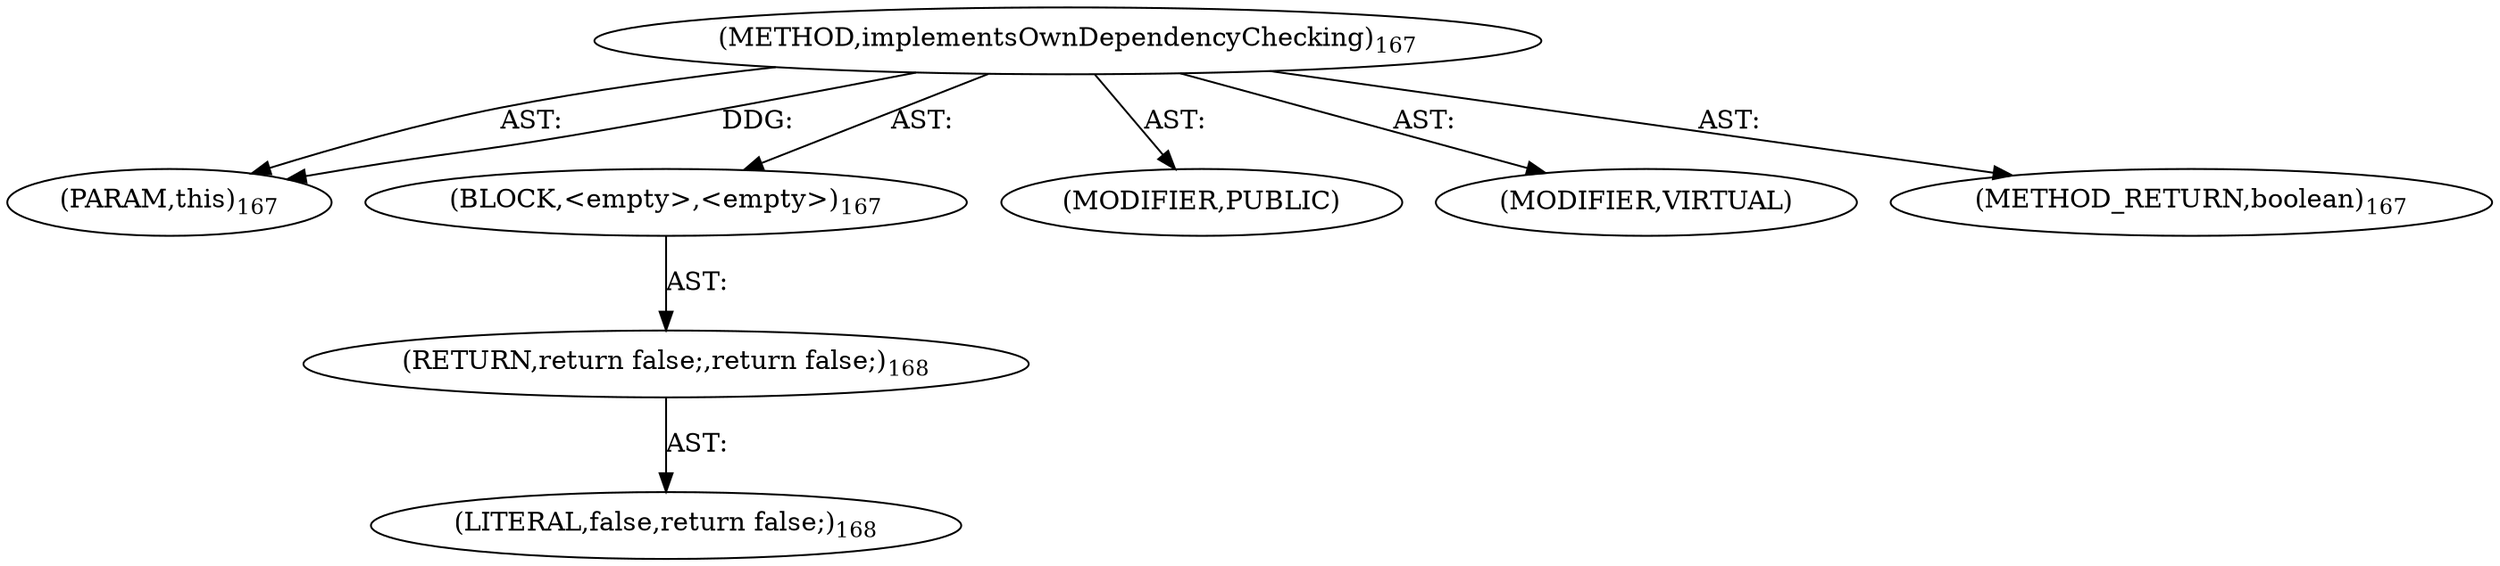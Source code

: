 digraph "implementsOwnDependencyChecking" {  
"111669149702" [label = <(METHOD,implementsOwnDependencyChecking)<SUB>167</SUB>> ]
"115964117011" [label = <(PARAM,this)<SUB>167</SUB>> ]
"25769803787" [label = <(BLOCK,&lt;empty&gt;,&lt;empty&gt;)<SUB>167</SUB>> ]
"146028888065" [label = <(RETURN,return false;,return false;)<SUB>168</SUB>> ]
"90194313226" [label = <(LITERAL,false,return false;)<SUB>168</SUB>> ]
"133143986191" [label = <(MODIFIER,PUBLIC)> ]
"133143986192" [label = <(MODIFIER,VIRTUAL)> ]
"128849018886" [label = <(METHOD_RETURN,boolean)<SUB>167</SUB>> ]
  "111669149702" -> "115964117011"  [ label = "AST: "] 
  "111669149702" -> "25769803787"  [ label = "AST: "] 
  "111669149702" -> "133143986191"  [ label = "AST: "] 
  "111669149702" -> "133143986192"  [ label = "AST: "] 
  "111669149702" -> "128849018886"  [ label = "AST: "] 
  "25769803787" -> "146028888065"  [ label = "AST: "] 
  "146028888065" -> "90194313226"  [ label = "AST: "] 
  "111669149702" -> "115964117011"  [ label = "DDG: "] 
}
